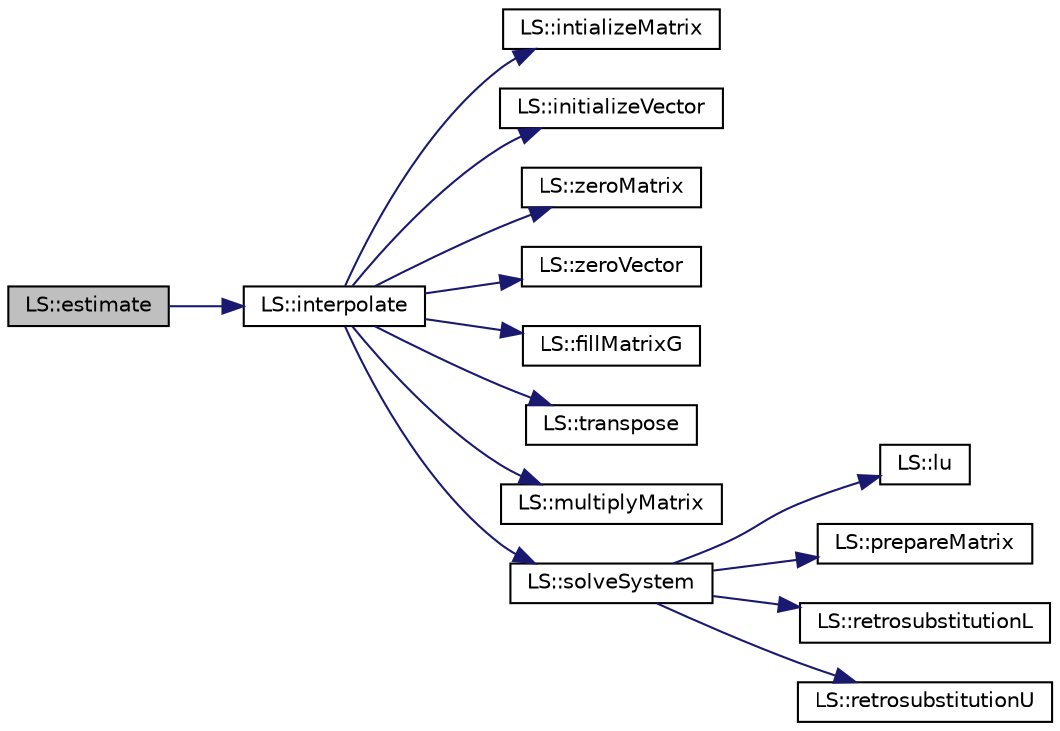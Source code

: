 digraph "LS::estimate"
{
 // INTERACTIVE_SVG=YES
  edge [fontname="Helvetica",fontsize="10",labelfontname="Helvetica",labelfontsize="10"];
  node [fontname="Helvetica",fontsize="10",shape=record];
  rankdir="LR";
  Node8 [label="LS::estimate",height=0.2,width=0.4,color="black", fillcolor="grey75", style="filled", fontcolor="black"];
  Node8 -> Node9 [color="midnightblue",fontsize="10",style="solid",fontname="Helvetica"];
  Node9 [label="LS::interpolate",height=0.2,width=0.4,color="black", fillcolor="white", style="filled",URL="$class_l_s.html#a1657c109024e802aee886d293778079f"];
  Node9 -> Node10 [color="midnightblue",fontsize="10",style="solid",fontname="Helvetica"];
  Node10 [label="LS::intializeMatrix",height=0.2,width=0.4,color="black", fillcolor="white", style="filled",URL="$class_l_s.html#a97eedf6376636d59fbe894909ab97ca0"];
  Node9 -> Node11 [color="midnightblue",fontsize="10",style="solid",fontname="Helvetica"];
  Node11 [label="LS::initializeVector",height=0.2,width=0.4,color="black", fillcolor="white", style="filled",URL="$class_l_s.html#a29b451ca9a328e9e5c73d32886441439"];
  Node9 -> Node12 [color="midnightblue",fontsize="10",style="solid",fontname="Helvetica"];
  Node12 [label="LS::zeroMatrix",height=0.2,width=0.4,color="black", fillcolor="white", style="filled",URL="$class_l_s.html#a2825429a29497b5dbad69a8b77f42d00"];
  Node9 -> Node13 [color="midnightblue",fontsize="10",style="solid",fontname="Helvetica"];
  Node13 [label="LS::zeroVector",height=0.2,width=0.4,color="black", fillcolor="white", style="filled",URL="$class_l_s.html#ae18a77376f05437d3072e7ad56d580cd"];
  Node9 -> Node14 [color="midnightblue",fontsize="10",style="solid",fontname="Helvetica"];
  Node14 [label="LS::fillMatrixG",height=0.2,width=0.4,color="black", fillcolor="white", style="filled",URL="$class_l_s.html#adbbd5b95ea2c0585098ddb6ea7ddeabc"];
  Node9 -> Node15 [color="midnightblue",fontsize="10",style="solid",fontname="Helvetica"];
  Node15 [label="LS::transpose",height=0.2,width=0.4,color="black", fillcolor="white", style="filled",URL="$class_l_s.html#a405e4288332cf4165c5cbacdbfc82783"];
  Node9 -> Node16 [color="midnightblue",fontsize="10",style="solid",fontname="Helvetica"];
  Node16 [label="LS::multiplyMatrix",height=0.2,width=0.4,color="black", fillcolor="white", style="filled",URL="$class_l_s.html#a067388604231d6870b42b1e8356c06b5"];
  Node9 -> Node17 [color="midnightblue",fontsize="10",style="solid",fontname="Helvetica"];
  Node17 [label="LS::solveSystem",height=0.2,width=0.4,color="black", fillcolor="white", style="filled",URL="$class_l_s.html#afa8644e9204234a188c3ea0269b4b039"];
  Node17 -> Node18 [color="midnightblue",fontsize="10",style="solid",fontname="Helvetica"];
  Node18 [label="LS::lu",height=0.2,width=0.4,color="black", fillcolor="white", style="filled",URL="$class_l_s.html#aadf10e2c4121ce5f0b42981f7c1d15d7"];
  Node17 -> Node19 [color="midnightblue",fontsize="10",style="solid",fontname="Helvetica"];
  Node19 [label="LS::prepareMatrix",height=0.2,width=0.4,color="black", fillcolor="white", style="filled",URL="$class_l_s.html#a84e538a99f84e3f72d3a89a725d9d7d8"];
  Node17 -> Node20 [color="midnightblue",fontsize="10",style="solid",fontname="Helvetica"];
  Node20 [label="LS::retrosubstitutionL",height=0.2,width=0.4,color="black", fillcolor="white", style="filled",URL="$class_l_s.html#ada47f10ff595a886a79bb0f4eacbe7d7"];
  Node17 -> Node21 [color="midnightblue",fontsize="10",style="solid",fontname="Helvetica"];
  Node21 [label="LS::retrosubstitutionU",height=0.2,width=0.4,color="black", fillcolor="white", style="filled",URL="$class_l_s.html#a092e4964121ae088307af8622af7ab64"];
}
